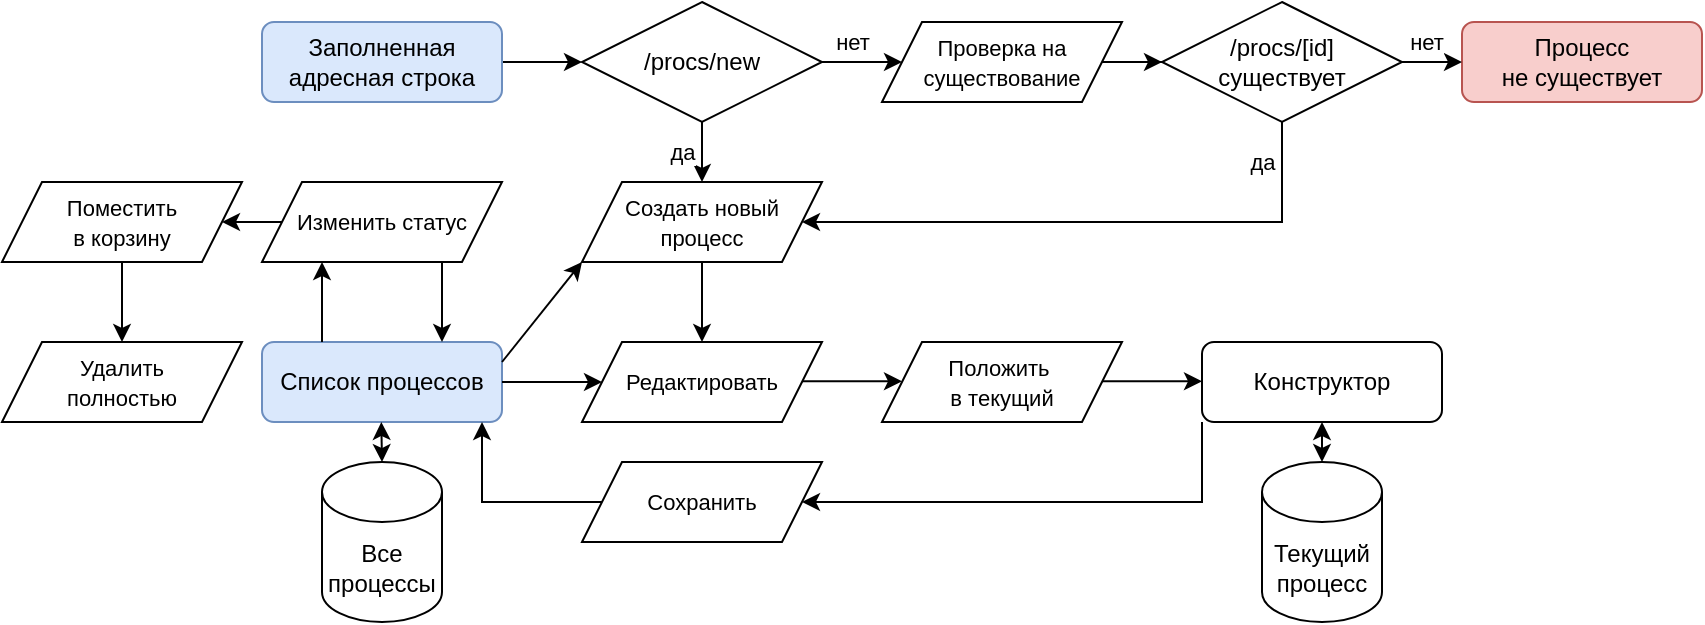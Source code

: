 <mxfile version="24.3.1" type="github">
  <diagram id="ZVPJdiGa_jfZK9fK7r7h" name="Page-1">
    <mxGraphModel dx="1434" dy="746" grid="1" gridSize="10" guides="1" tooltips="1" connect="1" arrows="1" fold="1" page="1" pageScale="1" pageWidth="1100" pageHeight="850" math="0" shadow="0">
      <root>
        <mxCell id="0" />
        <mxCell id="1" parent="0" />
        <mxCell id="2" value="Список процессов" style="rounded=1;whiteSpace=wrap;html=1;fillColor=#dae8fc;strokeColor=#6c8ebf;" parent="1" vertex="1">
          <mxGeometry x="170" y="290" width="120" height="40" as="geometry" />
        </mxCell>
        <mxCell id="fwPuCV85Hm_66CYWMwII-96" style="edgeStyle=orthogonalEdgeStyle;rounded=0;orthogonalLoop=1;jettySize=auto;html=1;" edge="1" parent="1" source="10" target="fwPuCV85Hm_66CYWMwII-76">
          <mxGeometry relative="1" as="geometry">
            <Array as="points">
              <mxPoint x="640" y="370" />
            </Array>
          </mxGeometry>
        </mxCell>
        <mxCell id="10" value="Конструктор" style="rounded=1;whiteSpace=wrap;html=1;" parent="1" vertex="1">
          <mxGeometry x="640" y="290" width="120" height="40" as="geometry" />
        </mxCell>
        <mxCell id="fwPuCV85Hm_66CYWMwII-86" style="edgeStyle=orthogonalEdgeStyle;rounded=0;orthogonalLoop=1;jettySize=auto;html=1;entryX=0;entryY=0.5;entryDx=0;entryDy=0;" edge="1" parent="1" source="fwPuCV85Hm_66CYWMwII-24" target="fwPuCV85Hm_66CYWMwII-66">
          <mxGeometry relative="1" as="geometry" />
        </mxCell>
        <mxCell id="fwPuCV85Hm_66CYWMwII-24" value="Заполненная&lt;div&gt;адресная строка&lt;/div&gt;" style="rounded=1;whiteSpace=wrap;html=1;fillColor=#dae8fc;strokeColor=#6c8ebf;" vertex="1" parent="1">
          <mxGeometry x="170" y="130" width="120" height="40" as="geometry" />
        </mxCell>
        <mxCell id="fwPuCV85Hm_66CYWMwII-31" value="&lt;span style=&quot;font-size: 11px; text-wrap: nowrap; background-color: rgb(255, 255, 255);&quot;&gt;Создать новый&lt;/span&gt;&lt;div&gt;&lt;span style=&quot;font-size: 11px; text-wrap: nowrap; background-color: rgb(255, 255, 255);&quot;&gt;процесс&lt;/span&gt;&lt;/div&gt;" style="shape=parallelogram;perimeter=parallelogramPerimeter;whiteSpace=wrap;html=1;fixedSize=1;" vertex="1" parent="1">
          <mxGeometry x="330" y="210" width="120" height="40" as="geometry" />
        </mxCell>
        <mxCell id="fwPuCV85Hm_66CYWMwII-94" style="edgeStyle=orthogonalEdgeStyle;rounded=0;orthogonalLoop=1;jettySize=auto;html=1;" edge="1" parent="1" source="fwPuCV85Hm_66CYWMwII-35" target="fwPuCV85Hm_66CYWMwII-31">
          <mxGeometry relative="1" as="geometry">
            <Array as="points">
              <mxPoint x="680" y="230" />
            </Array>
          </mxGeometry>
        </mxCell>
        <mxCell id="fwPuCV85Hm_66CYWMwII-95" value="да" style="edgeLabel;html=1;align=center;verticalAlign=middle;resizable=0;points=[];" vertex="1" connectable="0" parent="fwPuCV85Hm_66CYWMwII-94">
          <mxGeometry x="-0.325" relative="1" as="geometry">
            <mxPoint x="38" y="-30" as="offset" />
          </mxGeometry>
        </mxCell>
        <mxCell id="fwPuCV85Hm_66CYWMwII-35" value="/procs/[id] существует" style="rhombus;whiteSpace=wrap;html=1;" vertex="1" parent="1">
          <mxGeometry x="620" y="120" width="120" height="60" as="geometry" />
        </mxCell>
        <mxCell id="fwPuCV85Hm_66CYWMwII-36" value="Все процессы" style="shape=cylinder3;whiteSpace=wrap;html=1;boundedLbl=1;backgroundOutline=1;size=15;" vertex="1" parent="1">
          <mxGeometry x="200" y="350" width="60" height="80" as="geometry" />
        </mxCell>
        <mxCell id="fwPuCV85Hm_66CYWMwII-37" value="Текущий&lt;div&gt;процесс&lt;/div&gt;" style="shape=cylinder3;whiteSpace=wrap;html=1;boundedLbl=1;backgroundOutline=1;size=15;" vertex="1" parent="1">
          <mxGeometry x="670" y="350" width="60" height="80" as="geometry" />
        </mxCell>
        <mxCell id="fwPuCV85Hm_66CYWMwII-44" value="&lt;span style=&quot;text-wrap: nowrap; font-size: 11px; background-color: rgb(255, 255, 255);&quot;&gt;Положить&amp;nbsp;&lt;/span&gt;&lt;div&gt;&lt;span style=&quot;text-wrap: nowrap; background-color: rgb(255, 255, 255); font-size: 11px;&quot;&gt;в текущий&lt;/span&gt;&lt;/div&gt;" style="shape=parallelogram;perimeter=parallelogramPerimeter;whiteSpace=wrap;html=1;fixedSize=1;" vertex="1" parent="1">
          <mxGeometry x="480" y="290" width="120" height="40" as="geometry" />
        </mxCell>
        <mxCell id="fwPuCV85Hm_66CYWMwII-45" value="&lt;span style=&quot;font-size: 11px; text-wrap: nowrap; background-color: rgb(255, 255, 255);&quot;&gt;Изменить статус&lt;/span&gt;" style="shape=parallelogram;perimeter=parallelogramPerimeter;whiteSpace=wrap;html=1;fixedSize=1;" vertex="1" parent="1">
          <mxGeometry x="170" y="210" width="120" height="40" as="geometry" />
        </mxCell>
        <mxCell id="fwPuCV85Hm_66CYWMwII-46" style="edgeStyle=orthogonalEdgeStyle;rounded=0;orthogonalLoop=1;jettySize=auto;html=1;exitX=0.5;exitY=1;exitDx=0;exitDy=0;" edge="1" parent="1" source="fwPuCV85Hm_66CYWMwII-44" target="fwPuCV85Hm_66CYWMwII-44">
          <mxGeometry relative="1" as="geometry" />
        </mxCell>
        <mxCell id="fwPuCV85Hm_66CYWMwII-48" value="" style="endArrow=classic;html=1;rounded=0;exitX=1;exitY=0.5;exitDx=0;exitDy=0;entryX=0;entryY=0.5;entryDx=0;entryDy=0;" edge="1" parent="1" source="fwPuCV85Hm_66CYWMwII-66" target="fwPuCV85Hm_66CYWMwII-34">
          <mxGeometry width="50" height="50" relative="1" as="geometry">
            <mxPoint x="390" y="170" as="sourcePoint" />
            <mxPoint x="580" y="140" as="targetPoint" />
          </mxGeometry>
        </mxCell>
        <mxCell id="fwPuCV85Hm_66CYWMwII-49" value="нет" style="edgeLabel;html=1;align=center;verticalAlign=middle;resizable=0;points=[];" vertex="1" connectable="0" parent="fwPuCV85Hm_66CYWMwII-48">
          <mxGeometry x="-0.25" y="-1" relative="1" as="geometry">
            <mxPoint y="-11" as="offset" />
          </mxGeometry>
        </mxCell>
        <mxCell id="fwPuCV85Hm_66CYWMwII-50" value="" style="endArrow=classic;html=1;rounded=0;exitX=0.5;exitY=1;exitDx=0;exitDy=0;entryX=0.5;entryY=0;entryDx=0;entryDy=0;" edge="1" parent="1" source="fwPuCV85Hm_66CYWMwII-66" target="fwPuCV85Hm_66CYWMwII-31">
          <mxGeometry width="50" height="50" relative="1" as="geometry">
            <mxPoint x="350" y="130" as="sourcePoint" />
            <mxPoint x="360" y="100.0" as="targetPoint" />
          </mxGeometry>
        </mxCell>
        <mxCell id="fwPuCV85Hm_66CYWMwII-52" value="да" style="edgeLabel;html=1;align=center;verticalAlign=middle;resizable=0;points=[];" vertex="1" connectable="0" parent="fwPuCV85Hm_66CYWMwII-50">
          <mxGeometry x="0.05" y="-3" relative="1" as="geometry">
            <mxPoint x="-7" y="-1" as="offset" />
          </mxGeometry>
        </mxCell>
        <mxCell id="fwPuCV85Hm_66CYWMwII-56" value="" style="endArrow=classic;html=1;rounded=0;" edge="1" parent="1">
          <mxGeometry width="50" height="50" relative="1" as="geometry">
            <mxPoint x="200" y="290" as="sourcePoint" />
            <mxPoint x="200" y="250" as="targetPoint" />
          </mxGeometry>
        </mxCell>
        <mxCell id="fwPuCV85Hm_66CYWMwII-57" value="" style="endArrow=classic;html=1;rounded=0;exitX=0.75;exitY=1;exitDx=0;exitDy=0;entryX=0.75;entryY=0;entryDx=0;entryDy=0;" edge="1" parent="1" source="fwPuCV85Hm_66CYWMwII-45" target="2">
          <mxGeometry width="50" height="50" relative="1" as="geometry">
            <mxPoint x="210" y="310" as="sourcePoint" />
            <mxPoint x="243" y="290" as="targetPoint" />
          </mxGeometry>
        </mxCell>
        <mxCell id="fwPuCV85Hm_66CYWMwII-58" value="&lt;span style=&quot;font-size: 11px; text-wrap: nowrap; background-color: rgb(255, 255, 255);&quot;&gt;Поместить&lt;/span&gt;&lt;div&gt;&lt;span style=&quot;font-size: 11px; text-wrap: nowrap; background-color: rgb(255, 255, 255);&quot;&gt;в корзину&lt;/span&gt;&lt;/div&gt;" style="shape=parallelogram;perimeter=parallelogramPerimeter;whiteSpace=wrap;html=1;fixedSize=1;" vertex="1" parent="1">
          <mxGeometry x="40" y="210" width="120" height="40" as="geometry" />
        </mxCell>
        <mxCell id="fwPuCV85Hm_66CYWMwII-59" value="Процесс&lt;div&gt;не существует&lt;/div&gt;" style="rounded=1;whiteSpace=wrap;html=1;fillColor=#f8cecc;strokeColor=#b85450;" vertex="1" parent="1">
          <mxGeometry x="770" y="130" width="120" height="40" as="geometry" />
        </mxCell>
        <mxCell id="fwPuCV85Hm_66CYWMwII-63" value="&lt;span style=&quot;font-size: 11px; text-wrap: nowrap; background-color: rgb(255, 255, 255);&quot;&gt;Редактировать&lt;/span&gt;" style="shape=parallelogram;perimeter=parallelogramPerimeter;whiteSpace=wrap;html=1;fixedSize=1;" vertex="1" parent="1">
          <mxGeometry x="330" y="290" width="120" height="40" as="geometry" />
        </mxCell>
        <mxCell id="fwPuCV85Hm_66CYWMwII-66" value="/procs/new" style="rhombus;whiteSpace=wrap;html=1;" vertex="1" parent="1">
          <mxGeometry x="330" y="120" width="120" height="60" as="geometry" />
        </mxCell>
        <mxCell id="fwPuCV85Hm_66CYWMwII-68" value="" style="endArrow=classic;html=1;rounded=0;exitX=1;exitY=0.25;exitDx=0;exitDy=0;entryX=0;entryY=1;entryDx=0;entryDy=0;" edge="1" parent="1" source="2" target="fwPuCV85Hm_66CYWMwII-31">
          <mxGeometry width="50" height="50" relative="1" as="geometry">
            <mxPoint x="400" y="250" as="sourcePoint" />
            <mxPoint x="450" y="200" as="targetPoint" />
          </mxGeometry>
        </mxCell>
        <mxCell id="fwPuCV85Hm_66CYWMwII-69" value="" style="endArrow=classic;html=1;rounded=0;exitX=1;exitY=0.5;exitDx=0;exitDy=0;" edge="1" parent="1" source="2" target="fwPuCV85Hm_66CYWMwII-63">
          <mxGeometry width="50" height="50" relative="1" as="geometry">
            <mxPoint x="400" y="270" as="sourcePoint" />
            <mxPoint x="450" y="220" as="targetPoint" />
          </mxGeometry>
        </mxCell>
        <mxCell id="fwPuCV85Hm_66CYWMwII-70" value="" style="endArrow=classic;html=1;rounded=0;exitX=0.5;exitY=1;exitDx=0;exitDy=0;" edge="1" parent="1" source="fwPuCV85Hm_66CYWMwII-31" target="fwPuCV85Hm_66CYWMwII-63">
          <mxGeometry width="50" height="50" relative="1" as="geometry">
            <mxPoint x="400" y="270" as="sourcePoint" />
            <mxPoint x="450" y="220" as="targetPoint" />
          </mxGeometry>
        </mxCell>
        <mxCell id="fwPuCV85Hm_66CYWMwII-71" value="" style="endArrow=classic;html=1;rounded=0;exitX=0;exitY=0.5;exitDx=0;exitDy=0;entryX=1;entryY=0.5;entryDx=0;entryDy=0;" edge="1" parent="1" source="fwPuCV85Hm_66CYWMwII-45" target="fwPuCV85Hm_66CYWMwII-58">
          <mxGeometry width="50" height="50" relative="1" as="geometry">
            <mxPoint x="400" y="270" as="sourcePoint" />
            <mxPoint x="450" y="220" as="targetPoint" />
          </mxGeometry>
        </mxCell>
        <mxCell id="fwPuCV85Hm_66CYWMwII-72" value="&lt;span style=&quot;font-size: 11px; text-wrap: nowrap; background-color: rgb(255, 255, 255);&quot;&gt;Удалить&lt;/span&gt;&lt;div&gt;&lt;span style=&quot;font-size: 11px; text-wrap: nowrap; background-color: rgb(255, 255, 255);&quot;&gt;полностью&lt;/span&gt;&lt;/div&gt;" style="shape=parallelogram;perimeter=parallelogramPerimeter;whiteSpace=wrap;html=1;fixedSize=1;" vertex="1" parent="1">
          <mxGeometry x="40" y="290" width="120" height="40" as="geometry" />
        </mxCell>
        <mxCell id="fwPuCV85Hm_66CYWMwII-73" value="" style="endArrow=classic;html=1;rounded=0;exitX=0.5;exitY=1;exitDx=0;exitDy=0;" edge="1" parent="1" source="fwPuCV85Hm_66CYWMwII-58" target="fwPuCV85Hm_66CYWMwII-72">
          <mxGeometry width="50" height="50" relative="1" as="geometry">
            <mxPoint x="400" y="270" as="sourcePoint" />
            <mxPoint x="450" y="220" as="targetPoint" />
          </mxGeometry>
        </mxCell>
        <mxCell id="fwPuCV85Hm_66CYWMwII-74" value="" style="endArrow=classic;html=1;rounded=0;exitX=1;exitY=0.5;exitDx=0;exitDy=0;" edge="1" parent="1">
          <mxGeometry width="50" height="50" relative="1" as="geometry">
            <mxPoint x="440" y="309.66" as="sourcePoint" />
            <mxPoint x="490" y="309.66" as="targetPoint" />
          </mxGeometry>
        </mxCell>
        <mxCell id="fwPuCV85Hm_66CYWMwII-75" value="" style="endArrow=classic;html=1;rounded=0;exitX=1;exitY=0.5;exitDx=0;exitDy=0;" edge="1" parent="1">
          <mxGeometry width="50" height="50" relative="1" as="geometry">
            <mxPoint x="590" y="309.66" as="sourcePoint" />
            <mxPoint x="640" y="309.66" as="targetPoint" />
          </mxGeometry>
        </mxCell>
        <mxCell id="fwPuCV85Hm_66CYWMwII-97" style="edgeStyle=orthogonalEdgeStyle;rounded=0;orthogonalLoop=1;jettySize=auto;html=1;" edge="1" parent="1" source="fwPuCV85Hm_66CYWMwII-76" target="2">
          <mxGeometry relative="1" as="geometry">
            <Array as="points">
              <mxPoint x="280" y="370" />
            </Array>
          </mxGeometry>
        </mxCell>
        <mxCell id="fwPuCV85Hm_66CYWMwII-76" value="&lt;span style=&quot;font-size: 11px; text-wrap: nowrap; background-color: rgb(255, 255, 255);&quot;&gt;Сохранить&lt;/span&gt;" style="shape=parallelogram;perimeter=parallelogramPerimeter;whiteSpace=wrap;html=1;fixedSize=1;" vertex="1" parent="1">
          <mxGeometry x="330" y="350" width="120" height="40" as="geometry" />
        </mxCell>
        <mxCell id="fwPuCV85Hm_66CYWMwII-82" value="" style="endArrow=classic;startArrow=classic;html=1;rounded=0;" edge="1" parent="1">
          <mxGeometry width="50" height="50" relative="1" as="geometry">
            <mxPoint x="230" y="350" as="sourcePoint" />
            <mxPoint x="229.66" y="330" as="targetPoint" />
          </mxGeometry>
        </mxCell>
        <mxCell id="fwPuCV85Hm_66CYWMwII-84" value="" style="endArrow=classic;startArrow=classic;html=1;rounded=0;entryX=0.5;entryY=1;entryDx=0;entryDy=0;" edge="1" parent="1" target="10">
          <mxGeometry width="50" height="50" relative="1" as="geometry">
            <mxPoint x="700" y="350" as="sourcePoint" />
            <mxPoint x="239.66" y="340" as="targetPoint" />
          </mxGeometry>
        </mxCell>
        <mxCell id="fwPuCV85Hm_66CYWMwII-89" value="" style="endArrow=classic;html=1;rounded=0;exitX=1;exitY=0.5;exitDx=0;exitDy=0;entryX=0;entryY=0.5;entryDx=0;entryDy=0;" edge="1" parent="1" source="fwPuCV85Hm_66CYWMwII-35" target="fwPuCV85Hm_66CYWMwII-59">
          <mxGeometry width="50" height="50" relative="1" as="geometry">
            <mxPoint x="610" y="160" as="sourcePoint" />
            <mxPoint x="630" y="160" as="targetPoint" />
          </mxGeometry>
        </mxCell>
        <mxCell id="fwPuCV85Hm_66CYWMwII-90" value="нет" style="edgeLabel;html=1;align=center;verticalAlign=middle;resizable=0;points=[];" vertex="1" connectable="0" parent="fwPuCV85Hm_66CYWMwII-89">
          <mxGeometry x="-0.25" y="-1" relative="1" as="geometry">
            <mxPoint y="-11" as="offset" />
          </mxGeometry>
        </mxCell>
        <mxCell id="fwPuCV85Hm_66CYWMwII-93" style="edgeStyle=orthogonalEdgeStyle;rounded=0;orthogonalLoop=1;jettySize=auto;html=1;entryX=0;entryY=0.5;entryDx=0;entryDy=0;" edge="1" parent="1" source="fwPuCV85Hm_66CYWMwII-34" target="fwPuCV85Hm_66CYWMwII-35">
          <mxGeometry relative="1" as="geometry" />
        </mxCell>
        <mxCell id="fwPuCV85Hm_66CYWMwII-34" value="&lt;span style=&quot;font-size: 11px; text-wrap: nowrap; background-color: rgb(255, 255, 255);&quot;&gt;Проверка на&lt;/span&gt;&lt;div&gt;&lt;span style=&quot;font-size: 11px; text-wrap: nowrap; background-color: rgb(255, 255, 255);&quot;&gt;существование&lt;/span&gt;&lt;/div&gt;" style="shape=parallelogram;perimeter=parallelogramPerimeter;whiteSpace=wrap;html=1;fixedSize=1;" vertex="1" parent="1">
          <mxGeometry x="480" y="130" width="120" height="40" as="geometry" />
        </mxCell>
      </root>
    </mxGraphModel>
  </diagram>
</mxfile>
